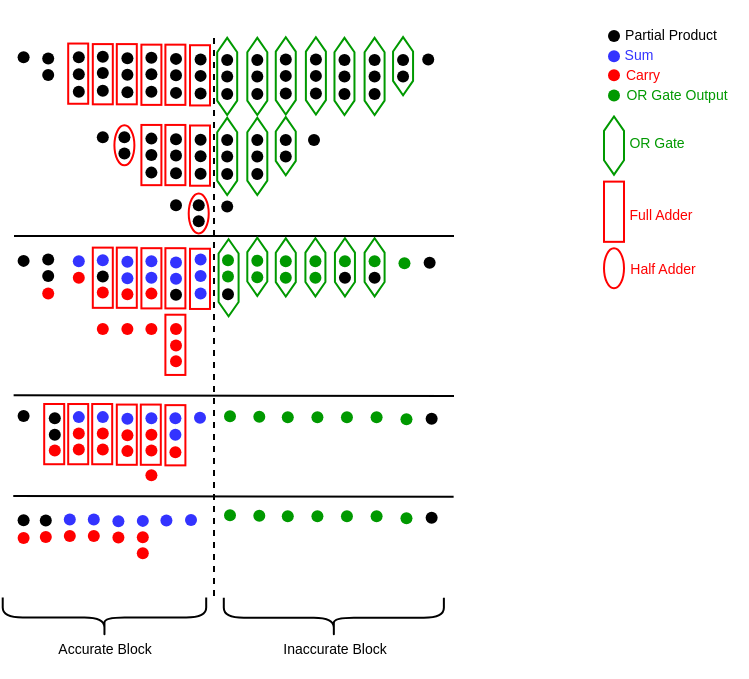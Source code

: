<mxfile version="25.0.2">
  <diagram name="Page-1" id="2dbHZs60MgRJYXGFf2Fs">
    <mxGraphModel dx="574" dy="342" grid="1" gridSize="10" guides="1" tooltips="1" connect="1" arrows="1" fold="1" page="1" pageScale="1" pageWidth="827" pageHeight="1169" math="0" shadow="0">
      <root>
        <mxCell id="0" />
        <mxCell id="1" parent="0" />
        <mxCell id="PCGd_DvdktvaPrUJOzKs-1" value="" style="shape=hexagon;perimeter=hexagonPerimeter2;whiteSpace=wrap;html=1;fixedSize=1;rotation=90;size=7.18;strokeColor=#009900;" parent="1" vertex="1">
          <mxGeometry x="341.0" y="215.22" width="38.59" height="10" as="geometry" />
        </mxCell>
        <mxCell id="PCGd_DvdktvaPrUJOzKs-2" value="" style="shape=waypoint;sketch=0;fillStyle=solid;size=6;pointerEvents=1;points=[];fillColor=none;resizable=0;rotatable=0;perimeter=centerPerimeter;snapToPoint=1;" parent="1" vertex="1">
          <mxGeometry x="350.3" y="202" width="20" height="20" as="geometry" />
        </mxCell>
        <mxCell id="PCGd_DvdktvaPrUJOzKs-3" value="" style="shape=waypoint;sketch=0;fillStyle=solid;size=6;pointerEvents=1;points=[];fillColor=none;resizable=0;rotatable=0;perimeter=centerPerimeter;snapToPoint=1;" parent="1" vertex="1">
          <mxGeometry x="350.3" y="210.22" width="20" height="20" as="geometry" />
        </mxCell>
        <mxCell id="PCGd_DvdktvaPrUJOzKs-4" value="" style="shape=waypoint;sketch=0;fillStyle=solid;size=6;pointerEvents=1;points=[];fillColor=none;resizable=0;rotatable=0;perimeter=centerPerimeter;snapToPoint=1;" parent="1" vertex="1">
          <mxGeometry x="350.3" y="219" width="20" height="20" as="geometry" />
        </mxCell>
        <mxCell id="PCGd_DvdktvaPrUJOzKs-5" value="" style="shape=hexagon;perimeter=hexagonPerimeter2;whiteSpace=wrap;html=1;fixedSize=1;rotation=90;size=7.18;strokeColor=#009900;" parent="1" vertex="1">
          <mxGeometry x="360" y="210.07" width="29.06" height="10" as="geometry" />
        </mxCell>
        <mxCell id="PCGd_DvdktvaPrUJOzKs-6" value="" style="shape=waypoint;sketch=0;fillStyle=solid;size=6;pointerEvents=1;points=[];fillColor=none;resizable=0;rotatable=0;perimeter=centerPerimeter;snapToPoint=1;" parent="1" vertex="1">
          <mxGeometry x="364.53" y="202" width="20" height="20" as="geometry" />
        </mxCell>
        <mxCell id="PCGd_DvdktvaPrUJOzKs-7" value="" style="shape=waypoint;sketch=0;fillStyle=solid;size=6;pointerEvents=1;points=[];fillColor=none;resizable=0;rotatable=0;perimeter=centerPerimeter;snapToPoint=1;" parent="1" vertex="1">
          <mxGeometry x="364.53" y="210.22" width="20" height="20" as="geometry" />
        </mxCell>
        <mxCell id="PCGd_DvdktvaPrUJOzKs-15" value="" style="shape=hexagon;perimeter=hexagonPerimeter2;whiteSpace=wrap;html=1;fixedSize=1;rotation=90;size=7.18;strokeColor=#009900;" parent="1" vertex="1">
          <mxGeometry x="325.94" y="215.22" width="38.59" height="10" as="geometry" />
        </mxCell>
        <mxCell id="PCGd_DvdktvaPrUJOzKs-16" value="" style="shape=waypoint;sketch=0;fillStyle=solid;size=6;pointerEvents=1;points=[];fillColor=none;resizable=0;rotatable=0;perimeter=centerPerimeter;snapToPoint=1;" parent="1" vertex="1">
          <mxGeometry x="335.24" y="202" width="20" height="20" as="geometry" />
        </mxCell>
        <mxCell id="PCGd_DvdktvaPrUJOzKs-17" value="" style="shape=waypoint;sketch=0;fillStyle=solid;size=6;pointerEvents=1;points=[];fillColor=none;resizable=0;rotatable=0;perimeter=centerPerimeter;snapToPoint=1;" parent="1" vertex="1">
          <mxGeometry x="335.24" y="210.22" width="20" height="20" as="geometry" />
        </mxCell>
        <mxCell id="PCGd_DvdktvaPrUJOzKs-18" value="" style="shape=waypoint;sketch=0;fillStyle=solid;size=6;pointerEvents=1;points=[];fillColor=none;resizable=0;rotatable=0;perimeter=centerPerimeter;snapToPoint=1;" parent="1" vertex="1">
          <mxGeometry x="335.24" y="219" width="20" height="20" as="geometry" />
        </mxCell>
        <mxCell id="PCGd_DvdktvaPrUJOzKs-24" value="" style="shape=hexagon;perimeter=hexagonPerimeter2;whiteSpace=wrap;html=1;fixedSize=1;rotation=90;size=7.18;strokeColor=#009900;" parent="1" vertex="1">
          <mxGeometry x="311.65" y="214.94" width="38.59" height="10" as="geometry" />
        </mxCell>
        <mxCell id="PCGd_DvdktvaPrUJOzKs-25" value="" style="shape=waypoint;sketch=0;fillStyle=solid;size=6;pointerEvents=1;points=[];fillColor=none;resizable=0;rotatable=0;perimeter=centerPerimeter;snapToPoint=1;" parent="1" vertex="1">
          <mxGeometry x="320.95" y="201.72" width="20" height="20" as="geometry" />
        </mxCell>
        <mxCell id="PCGd_DvdktvaPrUJOzKs-26" value="" style="shape=waypoint;sketch=0;fillStyle=solid;size=6;pointerEvents=1;points=[];fillColor=none;resizable=0;rotatable=0;perimeter=centerPerimeter;snapToPoint=1;" parent="1" vertex="1">
          <mxGeometry x="320.95" y="209.94" width="20" height="20" as="geometry" />
        </mxCell>
        <mxCell id="PCGd_DvdktvaPrUJOzKs-27" value="" style="shape=waypoint;sketch=0;fillStyle=solid;size=6;pointerEvents=1;points=[];fillColor=none;resizable=0;rotatable=0;perimeter=centerPerimeter;snapToPoint=1;" parent="1" vertex="1">
          <mxGeometry x="320.95" y="218.72" width="20" height="20" as="geometry" />
        </mxCell>
        <mxCell id="PCGd_DvdktvaPrUJOzKs-29" value="" style="shape=hexagon;perimeter=hexagonPerimeter2;whiteSpace=wrap;html=1;fixedSize=1;rotation=90;size=7.18;strokeColor=#009900;" parent="1" vertex="1">
          <mxGeometry x="296.59" y="214.94" width="38.59" height="10" as="geometry" />
        </mxCell>
        <mxCell id="PCGd_DvdktvaPrUJOzKs-30" value="" style="shape=waypoint;sketch=0;fillStyle=solid;size=6;pointerEvents=1;points=[];fillColor=none;resizable=0;rotatable=0;perimeter=centerPerimeter;snapToPoint=1;" parent="1" vertex="1">
          <mxGeometry x="305.89" y="201.72" width="20" height="20" as="geometry" />
        </mxCell>
        <mxCell id="PCGd_DvdktvaPrUJOzKs-31" value="" style="shape=waypoint;sketch=0;fillStyle=solid;size=6;pointerEvents=1;points=[];fillColor=none;resizable=0;rotatable=0;perimeter=centerPerimeter;snapToPoint=1;" parent="1" vertex="1">
          <mxGeometry x="305.89" y="209.94" width="20" height="20" as="geometry" />
        </mxCell>
        <mxCell id="PCGd_DvdktvaPrUJOzKs-32" value="" style="shape=waypoint;sketch=0;fillStyle=solid;size=6;pointerEvents=1;points=[];fillColor=none;resizable=0;rotatable=0;perimeter=centerPerimeter;snapToPoint=1;" parent="1" vertex="1">
          <mxGeometry x="305.89" y="218.72" width="20" height="20" as="geometry" />
        </mxCell>
        <mxCell id="PCGd_DvdktvaPrUJOzKs-33" value="" style="shape=hexagon;perimeter=hexagonPerimeter2;whiteSpace=wrap;html=1;fixedSize=1;rotation=90;size=7.18;strokeColor=#009900;" parent="1" vertex="1">
          <mxGeometry x="282.36" y="215.22" width="38.59" height="10" as="geometry" />
        </mxCell>
        <mxCell id="PCGd_DvdktvaPrUJOzKs-34" value="" style="shape=waypoint;sketch=0;fillStyle=solid;size=6;pointerEvents=1;points=[];fillColor=none;resizable=0;rotatable=0;perimeter=centerPerimeter;snapToPoint=1;" parent="1" vertex="1">
          <mxGeometry x="291.66" y="202" width="20" height="20" as="geometry" />
        </mxCell>
        <mxCell id="PCGd_DvdktvaPrUJOzKs-35" value="" style="shape=waypoint;sketch=0;fillStyle=solid;size=6;pointerEvents=1;points=[];fillColor=none;resizable=0;rotatable=0;perimeter=centerPerimeter;snapToPoint=1;" parent="1" vertex="1">
          <mxGeometry x="291.66" y="210.22" width="20" height="20" as="geometry" />
        </mxCell>
        <mxCell id="PCGd_DvdktvaPrUJOzKs-36" value="" style="shape=waypoint;sketch=0;fillStyle=solid;size=6;pointerEvents=1;points=[];fillColor=none;resizable=0;rotatable=0;perimeter=centerPerimeter;snapToPoint=1;" parent="1" vertex="1">
          <mxGeometry x="291.66" y="219" width="20" height="20" as="geometry" />
        </mxCell>
        <mxCell id="PCGd_DvdktvaPrUJOzKs-37" value="" style="shape=hexagon;perimeter=hexagonPerimeter2;whiteSpace=wrap;html=1;fixedSize=1;rotation=90;size=7.18;strokeColor=#009900;" parent="1" vertex="1">
          <mxGeometry x="267.3" y="215.22" width="38.59" height="10" as="geometry" />
        </mxCell>
        <mxCell id="PCGd_DvdktvaPrUJOzKs-38" value="" style="shape=waypoint;sketch=0;fillStyle=solid;size=6;pointerEvents=1;points=[];fillColor=none;resizable=0;rotatable=0;perimeter=centerPerimeter;snapToPoint=1;" parent="1" vertex="1">
          <mxGeometry x="276.6" y="202" width="20" height="20" as="geometry" />
        </mxCell>
        <mxCell id="PCGd_DvdktvaPrUJOzKs-39" value="" style="shape=waypoint;sketch=0;fillStyle=solid;size=6;pointerEvents=1;points=[];fillColor=none;resizable=0;rotatable=0;perimeter=centerPerimeter;snapToPoint=1;" parent="1" vertex="1">
          <mxGeometry x="276.6" y="210.22" width="20" height="20" as="geometry" />
        </mxCell>
        <mxCell id="PCGd_DvdktvaPrUJOzKs-40" value="" style="shape=waypoint;sketch=0;fillStyle=solid;size=6;pointerEvents=1;points=[];fillColor=none;resizable=0;rotatable=0;perimeter=centerPerimeter;snapToPoint=1;" parent="1" vertex="1">
          <mxGeometry x="276.6" y="219" width="20" height="20" as="geometry" />
        </mxCell>
        <mxCell id="PCGd_DvdktvaPrUJOzKs-46" value="" style="shape=hexagon;perimeter=hexagonPerimeter2;whiteSpace=wrap;html=1;fixedSize=1;rotation=90;size=7.18;strokeColor=#009900;" parent="1" vertex="1">
          <mxGeometry x="282.36" y="255.22" width="38.59" height="10" as="geometry" />
        </mxCell>
        <mxCell id="PCGd_DvdktvaPrUJOzKs-47" value="" style="shape=waypoint;sketch=0;fillStyle=solid;size=6;pointerEvents=1;points=[];fillColor=none;resizable=0;rotatable=0;perimeter=centerPerimeter;snapToPoint=1;" parent="1" vertex="1">
          <mxGeometry x="291.66" y="242" width="20" height="20" as="geometry" />
        </mxCell>
        <mxCell id="PCGd_DvdktvaPrUJOzKs-48" value="" style="shape=waypoint;sketch=0;fillStyle=solid;size=6;pointerEvents=1;points=[];fillColor=none;resizable=0;rotatable=0;perimeter=centerPerimeter;snapToPoint=1;" parent="1" vertex="1">
          <mxGeometry x="291.66" y="250.22" width="20" height="20" as="geometry" />
        </mxCell>
        <mxCell id="PCGd_DvdktvaPrUJOzKs-49" value="" style="shape=waypoint;sketch=0;fillStyle=solid;size=6;pointerEvents=1;points=[];fillColor=none;resizable=0;rotatable=0;perimeter=centerPerimeter;snapToPoint=1;" parent="1" vertex="1">
          <mxGeometry x="291.66" y="259" width="20" height="20" as="geometry" />
        </mxCell>
        <mxCell id="PCGd_DvdktvaPrUJOzKs-50" value="" style="shape=hexagon;perimeter=hexagonPerimeter2;whiteSpace=wrap;html=1;fixedSize=1;rotation=90;size=7.18;strokeColor=#009900;" parent="1" vertex="1">
          <mxGeometry x="267.3" y="255.22" width="38.59" height="10" as="geometry" />
        </mxCell>
        <mxCell id="PCGd_DvdktvaPrUJOzKs-51" value="" style="shape=waypoint;sketch=0;fillStyle=solid;size=6;pointerEvents=1;points=[];fillColor=none;resizable=0;rotatable=0;perimeter=centerPerimeter;snapToPoint=1;" parent="1" vertex="1">
          <mxGeometry x="276.6" y="242" width="20" height="20" as="geometry" />
        </mxCell>
        <mxCell id="PCGd_DvdktvaPrUJOzKs-52" value="" style="shape=waypoint;sketch=0;fillStyle=solid;size=6;pointerEvents=1;points=[];fillColor=none;resizable=0;rotatable=0;perimeter=centerPerimeter;snapToPoint=1;" parent="1" vertex="1">
          <mxGeometry x="276.6" y="250.22" width="20" height="20" as="geometry" />
        </mxCell>
        <mxCell id="PCGd_DvdktvaPrUJOzKs-53" value="" style="shape=waypoint;sketch=0;fillStyle=solid;size=6;pointerEvents=1;points=[];fillColor=none;resizable=0;rotatable=0;perimeter=centerPerimeter;snapToPoint=1;" parent="1" vertex="1">
          <mxGeometry x="276.6" y="259" width="20" height="20" as="geometry" />
        </mxCell>
        <mxCell id="PCGd_DvdktvaPrUJOzKs-54" value="" style="shape=hexagon;perimeter=hexagonPerimeter2;whiteSpace=wrap;html=1;fixedSize=1;rotation=90;size=7.18;strokeColor=#009900;" parent="1" vertex="1">
          <mxGeometry x="301.35" y="250.07" width="29.06" height="10" as="geometry" />
        </mxCell>
        <mxCell id="PCGd_DvdktvaPrUJOzKs-55" value="" style="shape=waypoint;sketch=0;fillStyle=solid;size=6;pointerEvents=1;points=[];fillColor=none;resizable=0;rotatable=0;perimeter=centerPerimeter;snapToPoint=1;" parent="1" vertex="1">
          <mxGeometry x="305.88" y="242" width="20" height="20" as="geometry" />
        </mxCell>
        <mxCell id="PCGd_DvdktvaPrUJOzKs-56" value="" style="shape=waypoint;sketch=0;fillStyle=solid;size=6;pointerEvents=1;points=[];fillColor=none;resizable=0;rotatable=0;perimeter=centerPerimeter;snapToPoint=1;" parent="1" vertex="1">
          <mxGeometry x="305.88" y="250.22" width="20" height="20" as="geometry" />
        </mxCell>
        <mxCell id="PCGd_DvdktvaPrUJOzKs-59" value="" style="shape=waypoint;sketch=0;fillStyle=solid;size=6;pointerEvents=1;points=[];fillColor=none;resizable=0;rotatable=0;perimeter=centerPerimeter;snapToPoint=1;" parent="1" vertex="1">
          <mxGeometry x="377.12" y="201.72" width="20" height="20" as="geometry" />
        </mxCell>
        <mxCell id="PCGd_DvdktvaPrUJOzKs-62" value="" style="shape=waypoint;sketch=0;fillStyle=solid;size=6;pointerEvents=1;points=[];fillColor=none;resizable=0;rotatable=0;perimeter=centerPerimeter;snapToPoint=1;" parent="1" vertex="1">
          <mxGeometry x="320" y="242" width="20" height="20" as="geometry" />
        </mxCell>
        <mxCell id="PCGd_DvdktvaPrUJOzKs-63" value="" style="shape=waypoint;sketch=0;fillStyle=solid;size=6;pointerEvents=1;points=[];fillColor=none;resizable=0;rotatable=0;perimeter=centerPerimeter;snapToPoint=1;" parent="1" vertex="1">
          <mxGeometry x="276.6" y="275.22" width="20" height="20" as="geometry" />
        </mxCell>
        <mxCell id="PCGd_DvdktvaPrUJOzKs-64" value="" style="endArrow=none;dashed=1;html=1;rounded=0;" parent="1" edge="1">
          <mxGeometry width="50" height="50" relative="1" as="geometry">
            <mxPoint x="280" y="480" as="sourcePoint" />
            <mxPoint x="280" y="200" as="targetPoint" />
          </mxGeometry>
        </mxCell>
        <mxCell id="PCGd_DvdktvaPrUJOzKs-74" value="" style="rounded=0;whiteSpace=wrap;html=1;strokeColor=#FF0000;" parent="1" vertex="1">
          <mxGeometry x="268" y="204.61" width="10" height="30.11" as="geometry" />
        </mxCell>
        <mxCell id="PCGd_DvdktvaPrUJOzKs-76" value="" style="shape=waypoint;sketch=0;fillStyle=solid;size=6;pointerEvents=1;points=[];fillColor=none;resizable=0;rotatable=0;perimeter=centerPerimeter;snapToPoint=1;" parent="1" vertex="1">
          <mxGeometry x="263.3" y="209.94" width="20" height="20" as="geometry" />
        </mxCell>
        <mxCell id="PCGd_DvdktvaPrUJOzKs-77" value="" style="shape=waypoint;sketch=0;fillStyle=solid;size=6;pointerEvents=1;points=[];fillColor=none;resizable=0;rotatable=0;perimeter=centerPerimeter;snapToPoint=1;" parent="1" vertex="1">
          <mxGeometry x="263.3" y="218.72" width="20" height="20" as="geometry" />
        </mxCell>
        <mxCell id="PCGd_DvdktvaPrUJOzKs-81" value="" style="rounded=0;whiteSpace=wrap;html=1;strokeColor=#FF0000;" parent="1" vertex="1">
          <mxGeometry x="255.7" y="204.33" width="10" height="30.11" as="geometry" />
        </mxCell>
        <mxCell id="PCGd_DvdktvaPrUJOzKs-83" value="" style="shape=waypoint;sketch=0;fillStyle=solid;size=6;pointerEvents=1;points=[];fillColor=none;resizable=0;rotatable=0;perimeter=centerPerimeter;snapToPoint=1;" parent="1" vertex="1">
          <mxGeometry x="251.0" y="209.66" width="20" height="20" as="geometry" />
        </mxCell>
        <mxCell id="PCGd_DvdktvaPrUJOzKs-84" value="" style="shape=waypoint;sketch=0;fillStyle=solid;size=6;pointerEvents=1;points=[];fillColor=none;resizable=0;rotatable=0;perimeter=centerPerimeter;snapToPoint=1;" parent="1" vertex="1">
          <mxGeometry x="251.0" y="218.44" width="20" height="20" as="geometry" />
        </mxCell>
        <mxCell id="PCGd_DvdktvaPrUJOzKs-110" value="" style="endArrow=none;html=1;rounded=0;" parent="1" edge="1">
          <mxGeometry width="50" height="50" relative="1" as="geometry">
            <mxPoint x="180" y="300" as="sourcePoint" />
            <mxPoint x="400" y="300" as="targetPoint" />
          </mxGeometry>
        </mxCell>
        <mxCell id="PCGd_DvdktvaPrUJOzKs-111" value="" style="rounded=0;whiteSpace=wrap;html=1;strokeColor=#FF0000;" parent="1" vertex="1">
          <mxGeometry x="243.7" y="204.33" width="10" height="30.11" as="geometry" />
        </mxCell>
        <mxCell id="PCGd_DvdktvaPrUJOzKs-112" value="" style="rounded=0;whiteSpace=wrap;html=1;strokeColor=#FF0000;" parent="1" vertex="1">
          <mxGeometry x="231.4" y="204.05" width="10" height="30.11" as="geometry" />
        </mxCell>
        <mxCell id="PCGd_DvdktvaPrUJOzKs-114" value="" style="shape=waypoint;sketch=0;fillStyle=solid;size=6;pointerEvents=1;points=[];fillColor=none;resizable=0;rotatable=0;perimeter=centerPerimeter;snapToPoint=1;" parent="1" vertex="1">
          <mxGeometry x="226.7" y="209.38" width="20" height="20" as="geometry" />
        </mxCell>
        <mxCell id="PCGd_DvdktvaPrUJOzKs-115" value="" style="shape=waypoint;sketch=0;fillStyle=solid;size=6;pointerEvents=1;points=[];fillColor=none;resizable=0;rotatable=0;perimeter=centerPerimeter;snapToPoint=1;" parent="1" vertex="1">
          <mxGeometry x="226.7" y="218.16" width="20" height="20" as="geometry" />
        </mxCell>
        <mxCell id="PCGd_DvdktvaPrUJOzKs-116" value="" style="rounded=0;whiteSpace=wrap;html=1;strokeColor=#FF0000;" parent="1" vertex="1">
          <mxGeometry x="219.4" y="204.05" width="10" height="30.11" as="geometry" />
        </mxCell>
        <mxCell id="PCGd_DvdktvaPrUJOzKs-117" value="" style="rounded=0;whiteSpace=wrap;html=1;strokeColor=#FF0000;" parent="1" vertex="1">
          <mxGeometry x="207.1" y="203.77" width="10" height="30.11" as="geometry" />
        </mxCell>
        <mxCell id="PCGd_DvdktvaPrUJOzKs-119" value="" style="shape=waypoint;sketch=0;fillStyle=solid;size=6;pointerEvents=1;points=[];fillColor=none;resizable=0;rotatable=0;perimeter=centerPerimeter;snapToPoint=1;" parent="1" vertex="1">
          <mxGeometry x="202.4" y="209.1" width="20" height="20" as="geometry" />
        </mxCell>
        <mxCell id="PCGd_DvdktvaPrUJOzKs-120" value="" style="shape=waypoint;sketch=0;fillStyle=solid;size=6;pointerEvents=1;points=[];fillColor=none;resizable=0;rotatable=0;perimeter=centerPerimeter;snapToPoint=1;" parent="1" vertex="1">
          <mxGeometry x="202.4" y="217.88" width="20" height="20" as="geometry" />
        </mxCell>
        <mxCell id="PCGd_DvdktvaPrUJOzKs-122" value="" style="shape=waypoint;sketch=0;fillStyle=solid;size=6;pointerEvents=1;points=[];fillColor=none;resizable=0;rotatable=0;perimeter=centerPerimeter;snapToPoint=1;" parent="1" vertex="1">
          <mxGeometry x="214.4" y="208.54" width="20" height="20" as="geometry" />
        </mxCell>
        <mxCell id="PCGd_DvdktvaPrUJOzKs-123" value="" style="shape=waypoint;sketch=0;fillStyle=solid;size=6;pointerEvents=1;points=[];fillColor=none;resizable=0;rotatable=0;perimeter=centerPerimeter;snapToPoint=1;" parent="1" vertex="1">
          <mxGeometry x="214.4" y="217.32" width="20" height="20" as="geometry" />
        </mxCell>
        <mxCell id="PCGd_DvdktvaPrUJOzKs-125" value="" style="shape=waypoint;sketch=0;fillStyle=solid;size=6;pointerEvents=1;points=[];fillColor=none;resizable=0;rotatable=0;perimeter=centerPerimeter;snapToPoint=1;" parent="1" vertex="1">
          <mxGeometry x="238.7" y="209.11" width="20" height="20" as="geometry" />
        </mxCell>
        <mxCell id="PCGd_DvdktvaPrUJOzKs-126" value="" style="shape=waypoint;sketch=0;fillStyle=solid;size=6;pointerEvents=1;points=[];fillColor=none;resizable=0;rotatable=0;perimeter=centerPerimeter;snapToPoint=1;" parent="1" vertex="1">
          <mxGeometry x="238.7" y="217.89" width="20" height="20" as="geometry" />
        </mxCell>
        <mxCell id="PCGd_DvdktvaPrUJOzKs-133" value="" style="rounded=0;whiteSpace=wrap;html=1;strokeColor=#FF0000;" parent="1" vertex="1">
          <mxGeometry x="268" y="244.75" width="10" height="30.11" as="geometry" />
        </mxCell>
        <mxCell id="PCGd_DvdktvaPrUJOzKs-134" value="" style="shape=waypoint;sketch=0;fillStyle=solid;size=6;pointerEvents=1;points=[];fillColor=none;resizable=0;rotatable=0;perimeter=centerPerimeter;snapToPoint=1;" parent="1" vertex="1">
          <mxGeometry x="263.3" y="241.86" width="20" height="20" as="geometry" />
        </mxCell>
        <mxCell id="PCGd_DvdktvaPrUJOzKs-135" value="" style="shape=waypoint;sketch=0;fillStyle=solid;size=6;pointerEvents=1;points=[];fillColor=none;resizable=0;rotatable=0;perimeter=centerPerimeter;snapToPoint=1;" parent="1" vertex="1">
          <mxGeometry x="263.3" y="250.08" width="20" height="20" as="geometry" />
        </mxCell>
        <mxCell id="PCGd_DvdktvaPrUJOzKs-137" value="" style="rounded=0;whiteSpace=wrap;html=1;strokeColor=#FF0000;" parent="1" vertex="1">
          <mxGeometry x="255.7" y="244.47" width="10" height="30.11" as="geometry" />
        </mxCell>
        <mxCell id="PCGd_DvdktvaPrUJOzKs-138" value="" style="shape=waypoint;sketch=0;fillStyle=solid;size=6;pointerEvents=1;points=[];fillColor=none;resizable=0;rotatable=0;perimeter=centerPerimeter;snapToPoint=1;" parent="1" vertex="1">
          <mxGeometry x="251.0" y="241.58" width="20" height="20" as="geometry" />
        </mxCell>
        <mxCell id="PCGd_DvdktvaPrUJOzKs-139" value="" style="shape=waypoint;sketch=0;fillStyle=solid;size=6;pointerEvents=1;points=[];fillColor=none;resizable=0;rotatable=0;perimeter=centerPerimeter;snapToPoint=1;" parent="1" vertex="1">
          <mxGeometry x="251.0" y="249.8" width="20" height="20" as="geometry" />
        </mxCell>
        <mxCell id="PCGd_DvdktvaPrUJOzKs-141" value="" style="rounded=0;whiteSpace=wrap;html=1;strokeColor=#FF0000;" parent="1" vertex="1">
          <mxGeometry x="243.7" y="244.47" width="10" height="30.11" as="geometry" />
        </mxCell>
        <mxCell id="PCGd_DvdktvaPrUJOzKs-142" value="" style="shape=waypoint;sketch=0;fillStyle=solid;size=6;pointerEvents=1;points=[];fillColor=none;resizable=0;rotatable=0;perimeter=centerPerimeter;snapToPoint=1;" parent="1" vertex="1">
          <mxGeometry x="238.7" y="241.31" width="20" height="20" as="geometry" />
        </mxCell>
        <mxCell id="PCGd_DvdktvaPrUJOzKs-143" value="" style="shape=waypoint;sketch=0;fillStyle=solid;size=6;pointerEvents=1;points=[];fillColor=none;resizable=0;rotatable=0;perimeter=centerPerimeter;snapToPoint=1;" parent="1" vertex="1">
          <mxGeometry x="238.7" y="249.53" width="20" height="20" as="geometry" />
        </mxCell>
        <mxCell id="PCGd_DvdktvaPrUJOzKs-150" value="" style="shape=waypoint;sketch=0;fillStyle=solid;size=6;pointerEvents=1;points=[];fillColor=none;resizable=0;rotatable=0;perimeter=centerPerimeter;snapToPoint=1;" parent="1" vertex="1">
          <mxGeometry x="251" y="274.58" width="20" height="20" as="geometry" />
        </mxCell>
        <mxCell id="PCGd_DvdktvaPrUJOzKs-154" value="" style="shape=waypoint;sketch=0;fillStyle=solid;size=6;pointerEvents=1;points=[];fillColor=none;resizable=0;rotatable=0;perimeter=centerPerimeter;snapToPoint=1;" parent="1" vertex="1">
          <mxGeometry x="214.4" y="240.68" width="20" height="20" as="geometry" />
        </mxCell>
        <mxCell id="PCGd_DvdktvaPrUJOzKs-155" value="" style="shape=waypoint;sketch=0;fillStyle=solid;size=6;pointerEvents=1;points=[];fillColor=none;resizable=0;rotatable=0;perimeter=centerPerimeter;snapToPoint=1;" parent="1" vertex="1">
          <mxGeometry x="187.1" y="201.24" width="20" height="20" as="geometry" />
        </mxCell>
        <mxCell id="PCGd_DvdktvaPrUJOzKs-156" value="" style="shape=waypoint;sketch=0;fillStyle=solid;size=6;pointerEvents=1;points=[];fillColor=none;resizable=0;rotatable=0;perimeter=centerPerimeter;snapToPoint=1;" parent="1" vertex="1">
          <mxGeometry x="187.1" y="209.46" width="20" height="20" as="geometry" />
        </mxCell>
        <mxCell id="PCGd_DvdktvaPrUJOzKs-157" value="" style="shape=waypoint;sketch=0;fillStyle=solid;size=6;pointerEvents=1;points=[];fillColor=none;resizable=0;rotatable=0;perimeter=centerPerimeter;snapToPoint=1;" parent="1" vertex="1">
          <mxGeometry x="174.8" y="200.68" width="20" height="20" as="geometry" />
        </mxCell>
        <mxCell id="Tv-2tQCTAZa6AO8zfYgc-6" value="" style="shape=waypoint;sketch=0;fillStyle=solid;size=6;pointerEvents=1;points=[];fillColor=none;resizable=0;rotatable=0;perimeter=centerPerimeter;snapToPoint=1;strokeColor=#009900;" parent="1" vertex="1">
          <mxGeometry x="365.23" y="303.64" width="20" height="20" as="geometry" />
        </mxCell>
        <mxCell id="Tv-2tQCTAZa6AO8zfYgc-24" value="" style="shape=hexagon;perimeter=hexagonPerimeter2;whiteSpace=wrap;html=1;fixedSize=1;rotation=90;size=7.18;strokeColor=#009900;" parent="1" vertex="1">
          <mxGeometry x="268.0" y="315.86" width="38.59" height="10" as="geometry" />
        </mxCell>
        <mxCell id="Tv-2tQCTAZa6AO8zfYgc-33" value="" style="shape=waypoint;sketch=0;fillStyle=solid;size=6;pointerEvents=1;points=[];fillColor=none;resizable=0;rotatable=0;perimeter=centerPerimeter;snapToPoint=1;" parent="1" vertex="1">
          <mxGeometry x="377.82" y="303.36" width="20" height="20" as="geometry" />
        </mxCell>
        <mxCell id="Tv-2tQCTAZa6AO8zfYgc-36" value="" style="shape=hexagon;perimeter=hexagonPerimeter2;whiteSpace=wrap;html=1;fixedSize=1;rotation=90;size=7.18;strokeColor=#009900;" parent="1" vertex="1">
          <mxGeometry x="287.12" y="310.43" width="29.06" height="10" as="geometry" />
        </mxCell>
        <mxCell id="Tv-2tQCTAZa6AO8zfYgc-37" value="" style="shape=waypoint;sketch=0;fillStyle=solid;size=6;pointerEvents=1;points=[];fillColor=none;resizable=0;rotatable=0;perimeter=centerPerimeter;snapToPoint=1;strokeColor=#009900;" parent="1" vertex="1">
          <mxGeometry x="291.65" y="302.36" width="20" height="20" as="geometry" />
        </mxCell>
        <mxCell id="Tv-2tQCTAZa6AO8zfYgc-38" value="" style="shape=waypoint;sketch=0;fillStyle=solid;size=6;pointerEvents=1;points=[];fillColor=none;resizable=0;rotatable=0;perimeter=centerPerimeter;snapToPoint=1;strokeColor=#009900;" parent="1" vertex="1">
          <mxGeometry x="291.65" y="310.58" width="20" height="20" as="geometry" />
        </mxCell>
        <mxCell id="Tv-2tQCTAZa6AO8zfYgc-39" value="" style="shape=hexagon;perimeter=hexagonPerimeter2;whiteSpace=wrap;html=1;fixedSize=1;rotation=90;size=7.18;strokeColor=#009900;" parent="1" vertex="1">
          <mxGeometry x="301.36" y="310.71" width="29.06" height="10" as="geometry" />
        </mxCell>
        <mxCell id="Tv-2tQCTAZa6AO8zfYgc-40" value="" style="shape=waypoint;sketch=0;fillStyle=solid;size=6;pointerEvents=1;points=[];fillColor=none;resizable=0;rotatable=0;perimeter=centerPerimeter;snapToPoint=1;strokeColor=#009900;" parent="1" vertex="1">
          <mxGeometry x="305.89" y="302.64" width="20" height="20" as="geometry" />
        </mxCell>
        <mxCell id="Tv-2tQCTAZa6AO8zfYgc-41" value="" style="shape=waypoint;sketch=0;fillStyle=solid;size=6;pointerEvents=1;points=[];fillColor=none;resizable=0;rotatable=0;perimeter=centerPerimeter;snapToPoint=1;strokeColor=#009900;" parent="1" vertex="1">
          <mxGeometry x="305.89" y="310.86" width="20" height="20" as="geometry" />
        </mxCell>
        <mxCell id="Tv-2tQCTAZa6AO8zfYgc-42" value="" style="shape=hexagon;perimeter=hexagonPerimeter2;whiteSpace=wrap;html=1;fixedSize=1;rotation=90;size=7.18;strokeColor=#009900;" parent="1" vertex="1">
          <mxGeometry x="316.18" y="310.67" width="29.06" height="10" as="geometry" />
        </mxCell>
        <mxCell id="Tv-2tQCTAZa6AO8zfYgc-43" value="" style="shape=waypoint;sketch=0;fillStyle=solid;size=6;pointerEvents=1;points=[];fillColor=none;resizable=0;rotatable=0;perimeter=centerPerimeter;snapToPoint=1;strokeColor=#009900;" parent="1" vertex="1">
          <mxGeometry x="320.71" y="302.6" width="20" height="20" as="geometry" />
        </mxCell>
        <mxCell id="Tv-2tQCTAZa6AO8zfYgc-44" value="" style="shape=waypoint;sketch=0;fillStyle=solid;size=6;pointerEvents=1;points=[];fillColor=none;resizable=0;rotatable=0;perimeter=centerPerimeter;snapToPoint=1;strokeColor=#009900;" parent="1" vertex="1">
          <mxGeometry x="320.71" y="310.82" width="20" height="20" as="geometry" />
        </mxCell>
        <mxCell id="Tv-2tQCTAZa6AO8zfYgc-45" value="" style="shape=hexagon;perimeter=hexagonPerimeter2;whiteSpace=wrap;html=1;fixedSize=1;rotation=90;size=7.18;strokeColor=#009900;" parent="1" vertex="1">
          <mxGeometry x="330.94" y="310.67" width="29.06" height="10" as="geometry" />
        </mxCell>
        <mxCell id="Tv-2tQCTAZa6AO8zfYgc-46" value="" style="shape=waypoint;sketch=0;fillStyle=solid;size=6;pointerEvents=1;points=[];fillColor=none;resizable=0;rotatable=0;perimeter=centerPerimeter;snapToPoint=1;strokeColor=#009900;" parent="1" vertex="1">
          <mxGeometry x="335.47" y="302.6" width="20" height="20" as="geometry" />
        </mxCell>
        <mxCell id="Tv-2tQCTAZa6AO8zfYgc-47" value="" style="shape=waypoint;sketch=0;fillStyle=solid;size=6;pointerEvents=1;points=[];fillColor=none;resizable=0;rotatable=0;perimeter=centerPerimeter;snapToPoint=1;" parent="1" vertex="1">
          <mxGeometry x="335.47" y="310.82" width="20" height="20" as="geometry" />
        </mxCell>
        <mxCell id="Tv-2tQCTAZa6AO8zfYgc-48" value="" style="shape=hexagon;perimeter=hexagonPerimeter2;whiteSpace=wrap;html=1;fixedSize=1;rotation=90;size=7.18;strokeColor=#009900;" parent="1" vertex="1">
          <mxGeometry x="345.77" y="310.67" width="29.06" height="10" as="geometry" />
        </mxCell>
        <mxCell id="Tv-2tQCTAZa6AO8zfYgc-49" value="" style="shape=waypoint;sketch=0;fillStyle=solid;size=6;pointerEvents=1;points=[];fillColor=none;resizable=0;rotatable=0;perimeter=centerPerimeter;snapToPoint=1;strokeColor=#009900;" parent="1" vertex="1">
          <mxGeometry x="350.3" y="302.6" width="20" height="20" as="geometry" />
        </mxCell>
        <mxCell id="Tv-2tQCTAZa6AO8zfYgc-50" value="" style="shape=waypoint;sketch=0;fillStyle=solid;size=6;pointerEvents=1;points=[];fillColor=none;resizable=0;rotatable=0;perimeter=centerPerimeter;snapToPoint=1;" parent="1" vertex="1">
          <mxGeometry x="350.3" y="310.82" width="20" height="20" as="geometry" />
        </mxCell>
        <mxCell id="Tv-2tQCTAZa6AO8zfYgc-51" value="" style="shape=waypoint;sketch=0;fillStyle=solid;size=6;pointerEvents=1;points=[];fillColor=none;resizable=0;rotatable=0;perimeter=centerPerimeter;snapToPoint=1;strokeColor=#009900;" parent="1" vertex="1">
          <mxGeometry x="277.0" y="302.08" width="20" height="20" as="geometry" />
        </mxCell>
        <mxCell id="Tv-2tQCTAZa6AO8zfYgc-52" value="" style="shape=waypoint;sketch=0;fillStyle=solid;size=6;pointerEvents=1;points=[];fillColor=none;resizable=0;rotatable=0;perimeter=centerPerimeter;snapToPoint=1;strokeColor=#009900;" parent="1" vertex="1">
          <mxGeometry x="277.0" y="310.3" width="20" height="20" as="geometry" />
        </mxCell>
        <mxCell id="Tv-2tQCTAZa6AO8zfYgc-53" value="" style="shape=waypoint;sketch=0;fillStyle=solid;size=6;pointerEvents=1;points=[];fillColor=none;resizable=0;rotatable=0;perimeter=centerPerimeter;snapToPoint=1;" parent="1" vertex="1">
          <mxGeometry x="277.0" y="319.08" width="20" height="20" as="geometry" />
        </mxCell>
        <mxCell id="Tv-2tQCTAZa6AO8zfYgc-54" value="" style="rounded=0;whiteSpace=wrap;html=1;strokeColor=#FF0000;" parent="1" vertex="1">
          <mxGeometry x="268" y="306.37" width="10" height="30.11" as="geometry" />
        </mxCell>
        <mxCell id="Tv-2tQCTAZa6AO8zfYgc-55" value="" style="rounded=0;whiteSpace=wrap;html=1;strokeColor=#FF0000;" parent="1" vertex="1">
          <mxGeometry x="255.7" y="306.09" width="10" height="30.11" as="geometry" />
        </mxCell>
        <mxCell id="Tv-2tQCTAZa6AO8zfYgc-56" value="" style="shape=waypoint;sketch=0;fillStyle=solid;size=6;pointerEvents=1;points=[];fillColor=none;resizable=0;rotatable=0;perimeter=centerPerimeter;snapToPoint=1;strokeColor=#3333FF;" parent="1" vertex="1">
          <mxGeometry x="251.0" y="303.2" width="20" height="20" as="geometry" />
        </mxCell>
        <mxCell id="Tv-2tQCTAZa6AO8zfYgc-57" value="" style="shape=waypoint;sketch=0;fillStyle=solid;size=6;pointerEvents=1;points=[];fillColor=none;resizable=0;rotatable=0;perimeter=centerPerimeter;snapToPoint=1;strokeColor=#3333FF;" parent="1" vertex="1">
          <mxGeometry x="251.0" y="311.42" width="20" height="20" as="geometry" />
        </mxCell>
        <mxCell id="Tv-2tQCTAZa6AO8zfYgc-58" value="" style="rounded=0;whiteSpace=wrap;html=1;strokeColor=#FF0000;" parent="1" vertex="1">
          <mxGeometry x="243.7" y="306.09" width="10" height="30.11" as="geometry" />
        </mxCell>
        <mxCell id="Tv-2tQCTAZa6AO8zfYgc-59" value="" style="rounded=0;whiteSpace=wrap;html=1;strokeColor=#FF0000;" parent="1" vertex="1">
          <mxGeometry x="231.4" y="305.81" width="10" height="30.11" as="geometry" />
        </mxCell>
        <mxCell id="Tv-2tQCTAZa6AO8zfYgc-60" value="" style="shape=waypoint;sketch=0;fillStyle=solid;size=6;pointerEvents=1;points=[];fillColor=none;resizable=0;rotatable=0;perimeter=centerPerimeter;snapToPoint=1;strokeColor=#3333FF;" parent="1" vertex="1">
          <mxGeometry x="226.7" y="302.92" width="20" height="20" as="geometry" />
        </mxCell>
        <mxCell id="Tv-2tQCTAZa6AO8zfYgc-61" value="" style="shape=waypoint;sketch=0;fillStyle=solid;size=6;pointerEvents=1;points=[];fillColor=none;resizable=0;rotatable=0;perimeter=centerPerimeter;snapToPoint=1;strokeColor=#3333FF;" parent="1" vertex="1">
          <mxGeometry x="226.7" y="311.14" width="20" height="20" as="geometry" />
        </mxCell>
        <mxCell id="Tv-2tQCTAZa6AO8zfYgc-62" value="" style="rounded=0;whiteSpace=wrap;html=1;strokeColor=#FF0000;" parent="1" vertex="1">
          <mxGeometry x="219.4" y="305.81" width="10" height="30.11" as="geometry" />
        </mxCell>
        <mxCell id="Tv-2tQCTAZa6AO8zfYgc-64" value="" style="shape=waypoint;sketch=0;fillStyle=solid;size=6;pointerEvents=1;points=[];fillColor=none;resizable=0;rotatable=0;perimeter=centerPerimeter;snapToPoint=1;strokeColor=#3333FF;" parent="1" vertex="1">
          <mxGeometry x="202.4" y="302.64" width="20" height="20" as="geometry" />
        </mxCell>
        <mxCell id="Tv-2tQCTAZa6AO8zfYgc-65" value="" style="shape=waypoint;sketch=0;fillStyle=solid;size=6;pointerEvents=1;points=[];fillColor=none;resizable=0;rotatable=0;perimeter=centerPerimeter;snapToPoint=1;strokeColor=#FF0000;" parent="1" vertex="1">
          <mxGeometry x="202.4" y="310.86" width="20" height="20" as="geometry" />
        </mxCell>
        <mxCell id="Tv-2tQCTAZa6AO8zfYgc-66" value="" style="shape=waypoint;sketch=0;fillStyle=solid;size=6;pointerEvents=1;points=[];fillColor=none;resizable=0;rotatable=0;perimeter=centerPerimeter;snapToPoint=1;strokeColor=#3333FF;" parent="1" vertex="1">
          <mxGeometry x="214.4" y="302.08" width="20" height="20" as="geometry" />
        </mxCell>
        <mxCell id="Tv-2tQCTAZa6AO8zfYgc-67" value="" style="shape=waypoint;sketch=0;fillStyle=solid;size=6;pointerEvents=1;points=[];fillColor=none;resizable=0;rotatable=0;perimeter=centerPerimeter;snapToPoint=1;" parent="1" vertex="1">
          <mxGeometry x="214.4" y="310.3" width="20" height="20" as="geometry" />
        </mxCell>
        <mxCell id="Tv-2tQCTAZa6AO8zfYgc-68" value="" style="shape=waypoint;sketch=0;fillStyle=solid;size=6;pointerEvents=1;points=[];fillColor=none;resizable=0;rotatable=0;perimeter=centerPerimeter;snapToPoint=1;strokeColor=#3333FF;" parent="1" vertex="1">
          <mxGeometry x="238.7" y="302.65" width="20" height="20" as="geometry" />
        </mxCell>
        <mxCell id="Tv-2tQCTAZa6AO8zfYgc-69" value="" style="shape=waypoint;sketch=0;fillStyle=solid;size=6;pointerEvents=1;points=[];fillColor=none;resizable=0;rotatable=0;perimeter=centerPerimeter;snapToPoint=1;strokeColor=#3333FF;" parent="1" vertex="1">
          <mxGeometry x="238.7" y="310.87" width="20" height="20" as="geometry" />
        </mxCell>
        <mxCell id="Tv-2tQCTAZa6AO8zfYgc-72" value="" style="shape=waypoint;sketch=0;fillStyle=solid;size=6;pointerEvents=1;points=[];fillColor=none;resizable=0;rotatable=0;perimeter=centerPerimeter;snapToPoint=1;" parent="1" vertex="1">
          <mxGeometry x="174.8" y="302.44" width="20" height="20" as="geometry" />
        </mxCell>
        <mxCell id="Tv-2tQCTAZa6AO8zfYgc-73" value="" style="shape=waypoint;sketch=0;fillStyle=solid;size=6;pointerEvents=1;points=[];fillColor=none;resizable=0;rotatable=0;perimeter=centerPerimeter;snapToPoint=1;strokeColor=#3333FF;" parent="1" vertex="1">
          <mxGeometry x="263.3" y="301.8" width="20" height="20" as="geometry" />
        </mxCell>
        <mxCell id="Tv-2tQCTAZa6AO8zfYgc-74" value="" style="shape=waypoint;sketch=0;fillStyle=solid;size=6;pointerEvents=1;points=[];fillColor=none;resizable=0;rotatable=0;perimeter=centerPerimeter;snapToPoint=1;strokeColor=#3333FF;" parent="1" vertex="1">
          <mxGeometry x="263.3" y="310.02" width="20" height="20" as="geometry" />
        </mxCell>
        <mxCell id="Tv-2tQCTAZa6AO8zfYgc-79" value="" style="shape=waypoint;sketch=0;fillStyle=solid;size=6;pointerEvents=1;points=[];fillColor=none;resizable=0;rotatable=0;perimeter=centerPerimeter;snapToPoint=1;" parent="1" vertex="1">
          <mxGeometry x="187.1" y="301.8" width="20" height="20" as="geometry" />
        </mxCell>
        <mxCell id="Tv-2tQCTAZa6AO8zfYgc-80" value="" style="shape=waypoint;sketch=0;fillStyle=solid;size=6;pointerEvents=1;points=[];fillColor=none;resizable=0;rotatable=0;perimeter=centerPerimeter;snapToPoint=1;" parent="1" vertex="1">
          <mxGeometry x="187.1" y="310.02" width="20" height="20" as="geometry" />
        </mxCell>
        <mxCell id="Tv-2tQCTAZa6AO8zfYgc-81" value="" style="shape=waypoint;sketch=0;fillStyle=solid;size=6;pointerEvents=1;points=[];fillColor=none;resizable=0;rotatable=0;perimeter=centerPerimeter;snapToPoint=1;strokeColor=#FF0000;" parent="1" vertex="1">
          <mxGeometry x="187.1" y="318.8" width="20" height="20" as="geometry" />
        </mxCell>
        <mxCell id="Tv-2tQCTAZa6AO8zfYgc-87" value="" style="shape=waypoint;sketch=0;fillStyle=solid;size=6;pointerEvents=1;points=[];fillColor=none;resizable=0;rotatable=0;perimeter=centerPerimeter;snapToPoint=1;strokeColor=#FF0000;" parent="1" vertex="1">
          <mxGeometry x="226.7" y="336.48" width="20" height="20" as="geometry" />
        </mxCell>
        <mxCell id="Tv-2tQCTAZa6AO8zfYgc-88" value="" style="shape=waypoint;sketch=0;fillStyle=solid;size=6;pointerEvents=1;points=[];fillColor=none;resizable=0;rotatable=0;perimeter=centerPerimeter;snapToPoint=1;strokeColor=#FF0000;" parent="1" vertex="1">
          <mxGeometry x="214.4" y="336.48" width="20" height="20" as="geometry" />
        </mxCell>
        <mxCell id="Tv-2tQCTAZa6AO8zfYgc-89" value="" style="shape=waypoint;sketch=0;fillStyle=solid;size=6;pointerEvents=1;points=[];fillColor=none;resizable=0;rotatable=0;perimeter=centerPerimeter;snapToPoint=1;strokeColor=#FF0000;" parent="1" vertex="1">
          <mxGeometry x="238.7" y="336.48" width="20" height="20" as="geometry" />
        </mxCell>
        <mxCell id="Tv-2tQCTAZa6AO8zfYgc-90" value="" style="rounded=0;whiteSpace=wrap;html=1;strokeColor=#FF0000;" parent="1" vertex="1">
          <mxGeometry x="255.7" y="339.36" width="10" height="30.11" as="geometry" />
        </mxCell>
        <mxCell id="Tv-2tQCTAZa6AO8zfYgc-92" value="" style="shape=waypoint;sketch=0;fillStyle=solid;size=6;pointerEvents=1;points=[];fillColor=none;resizable=0;rotatable=0;perimeter=centerPerimeter;snapToPoint=1;strokeColor=#FF0000;" parent="1" vertex="1">
          <mxGeometry x="251.0" y="344.7" width="20" height="20" as="geometry" />
        </mxCell>
        <mxCell id="Tv-2tQCTAZa6AO8zfYgc-93" value="" style="shape=waypoint;sketch=0;fillStyle=solid;size=6;pointerEvents=1;points=[];fillColor=none;resizable=0;rotatable=0;perimeter=centerPerimeter;snapToPoint=1;strokeColor=#FF0000;" parent="1" vertex="1">
          <mxGeometry x="251.0" y="352.64" width="20" height="20" as="geometry" />
        </mxCell>
        <mxCell id="Tv-2tQCTAZa6AO8zfYgc-96" value="" style="endArrow=none;html=1;rounded=0;" parent="1" edge="1">
          <mxGeometry width="50" height="50" relative="1" as="geometry">
            <mxPoint x="179.82" y="379.64" as="sourcePoint" />
            <mxPoint x="400" y="380" as="targetPoint" />
          </mxGeometry>
        </mxCell>
        <mxCell id="Tv-2tQCTAZa6AO8zfYgc-97" value="" style="rounded=0;whiteSpace=wrap;html=1;strokeColor=#FF0000;" parent="1" vertex="1">
          <mxGeometry x="255.7" y="384.57" width="10" height="30.11" as="geometry" />
        </mxCell>
        <mxCell id="Tv-2tQCTAZa6AO8zfYgc-98" value="" style="rounded=0;whiteSpace=wrap;html=1;strokeColor=#FF0000;" parent="1" vertex="1">
          <mxGeometry x="243.4" y="384.29" width="10" height="30.11" as="geometry" />
        </mxCell>
        <mxCell id="Tv-2tQCTAZa6AO8zfYgc-101" value="" style="rounded=0;whiteSpace=wrap;html=1;strokeColor=#FF0000;" parent="1" vertex="1">
          <mxGeometry x="231.4" y="384.29" width="10" height="30.11" as="geometry" />
        </mxCell>
        <mxCell id="Tv-2tQCTAZa6AO8zfYgc-102" value="" style="rounded=0;whiteSpace=wrap;html=1;strokeColor=#FF0000;" parent="1" vertex="1">
          <mxGeometry x="219.1" y="384.01" width="10" height="30.11" as="geometry" />
        </mxCell>
        <mxCell id="Tv-2tQCTAZa6AO8zfYgc-105" value="" style="rounded=0;whiteSpace=wrap;html=1;strokeColor=#FF0000;" parent="1" vertex="1">
          <mxGeometry x="207.1" y="384.01" width="10" height="30.11" as="geometry" />
        </mxCell>
        <mxCell id="Tv-2tQCTAZa6AO8zfYgc-113" value="" style="shape=waypoint;sketch=0;fillStyle=solid;size=6;pointerEvents=1;points=[];fillColor=none;resizable=0;rotatable=0;perimeter=centerPerimeter;snapToPoint=1;" parent="1" vertex="1">
          <mxGeometry x="174.8" y="380" width="20" height="20" as="geometry" />
        </mxCell>
        <mxCell id="Tv-2tQCTAZa6AO8zfYgc-115" value="" style="shape=waypoint;sketch=0;fillStyle=solid;size=6;pointerEvents=1;points=[];fillColor=none;resizable=0;rotatable=0;perimeter=centerPerimeter;snapToPoint=1;strokeColor=#3333FF;" parent="1" vertex="1">
          <mxGeometry x="263.0" y="380.85" width="20" height="20" as="geometry" />
        </mxCell>
        <mxCell id="Tv-2tQCTAZa6AO8zfYgc-116" value="" style="shape=waypoint;sketch=0;fillStyle=solid;size=6;pointerEvents=1;points=[];fillColor=none;resizable=0;rotatable=0;perimeter=centerPerimeter;snapToPoint=1;strokeColor=#3333FF;" parent="1" vertex="1">
          <mxGeometry x="250.7" y="381.12" width="20" height="20" as="geometry" />
        </mxCell>
        <mxCell id="Tv-2tQCTAZa6AO8zfYgc-117" value="" style="shape=waypoint;sketch=0;fillStyle=solid;size=6;pointerEvents=1;points=[];fillColor=none;resizable=0;rotatable=0;perimeter=centerPerimeter;snapToPoint=1;strokeColor=#3333FF;" parent="1" vertex="1">
          <mxGeometry x="250.7" y="389.34" width="20" height="20" as="geometry" />
        </mxCell>
        <mxCell id="Tv-2tQCTAZa6AO8zfYgc-119" value="" style="shape=waypoint;sketch=0;fillStyle=solid;size=6;pointerEvents=1;points=[];fillColor=none;resizable=0;rotatable=0;perimeter=centerPerimeter;snapToPoint=1;strokeColor=#3333FF;" parent="1" vertex="1">
          <mxGeometry x="226.7" y="381.4" width="20" height="20" as="geometry" />
        </mxCell>
        <mxCell id="Tv-2tQCTAZa6AO8zfYgc-120" value="" style="shape=waypoint;sketch=0;fillStyle=solid;size=6;pointerEvents=1;points=[];fillColor=none;resizable=0;rotatable=0;perimeter=centerPerimeter;snapToPoint=1;strokeColor=#FF0000;" parent="1" vertex="1">
          <mxGeometry x="226.7" y="389.62" width="20" height="20" as="geometry" />
        </mxCell>
        <mxCell id="Tv-2tQCTAZa6AO8zfYgc-121" value="" style="shape=waypoint;sketch=0;fillStyle=solid;size=6;pointerEvents=1;points=[];fillColor=none;resizable=0;rotatable=0;perimeter=centerPerimeter;snapToPoint=1;strokeColor=#3333FF;" parent="1" vertex="1">
          <mxGeometry x="214.4" y="380.56" width="20" height="20" as="geometry" />
        </mxCell>
        <mxCell id="Tv-2tQCTAZa6AO8zfYgc-122" value="" style="shape=waypoint;sketch=0;fillStyle=solid;size=6;pointerEvents=1;points=[];fillColor=none;resizable=0;rotatable=0;perimeter=centerPerimeter;snapToPoint=1;strokeColor=#FF0000;" parent="1" vertex="1">
          <mxGeometry x="214.4" y="388.78" width="20" height="20" as="geometry" />
        </mxCell>
        <mxCell id="Tv-2tQCTAZa6AO8zfYgc-123" value="" style="shape=waypoint;sketch=0;fillStyle=solid;size=6;pointerEvents=1;points=[];fillColor=none;resizable=0;rotatable=0;perimeter=centerPerimeter;snapToPoint=1;strokeColor=#3333FF;" parent="1" vertex="1">
          <mxGeometry x="238.7" y="381.13" width="20" height="20" as="geometry" />
        </mxCell>
        <mxCell id="Tv-2tQCTAZa6AO8zfYgc-124" value="" style="shape=waypoint;sketch=0;fillStyle=solid;size=6;pointerEvents=1;points=[];fillColor=none;resizable=0;rotatable=0;perimeter=centerPerimeter;snapToPoint=1;strokeColor=#FF0000;" parent="1" vertex="1">
          <mxGeometry x="238.7" y="389.35" width="20" height="20" as="geometry" />
        </mxCell>
        <mxCell id="Tv-2tQCTAZa6AO8zfYgc-134" value="" style="shape=waypoint;sketch=0;fillStyle=solid;size=6;pointerEvents=1;points=[];fillColor=none;resizable=0;rotatable=0;perimeter=centerPerimeter;snapToPoint=1;strokeColor=#3333FF;" parent="1" vertex="1">
          <mxGeometry x="202.4" y="380.56" width="20" height="20" as="geometry" />
        </mxCell>
        <mxCell id="Tv-2tQCTAZa6AO8zfYgc-135" value="" style="shape=waypoint;sketch=0;fillStyle=solid;size=6;pointerEvents=1;points=[];fillColor=none;resizable=0;rotatable=0;perimeter=centerPerimeter;snapToPoint=1;strokeColor=#FF0000;" parent="1" vertex="1">
          <mxGeometry x="202.4" y="388.78" width="20" height="20" as="geometry" />
        </mxCell>
        <mxCell id="Tv-2tQCTAZa6AO8zfYgc-137" value="" style="rounded=0;whiteSpace=wrap;html=1;strokeColor=#FF0000;" parent="1" vertex="1">
          <mxGeometry x="195.1" y="384" width="10" height="30.11" as="geometry" />
        </mxCell>
        <mxCell id="Tv-2tQCTAZa6AO8zfYgc-138" value="" style="shape=waypoint;sketch=0;fillStyle=solid;size=6;pointerEvents=1;points=[];fillColor=none;resizable=0;rotatable=0;perimeter=centerPerimeter;snapToPoint=1;strokeColor=#000000;" parent="1" vertex="1">
          <mxGeometry x="190.4" y="381.12" width="20" height="20" as="geometry" />
        </mxCell>
        <mxCell id="Tv-2tQCTAZa6AO8zfYgc-139" value="" style="shape=waypoint;sketch=0;fillStyle=solid;size=6;pointerEvents=1;points=[];fillColor=none;resizable=0;rotatable=0;perimeter=centerPerimeter;snapToPoint=1;strokeColor=#000000;" parent="1" vertex="1">
          <mxGeometry x="190.4" y="389.34" width="20" height="20" as="geometry" />
        </mxCell>
        <mxCell id="Tv-2tQCTAZa6AO8zfYgc-142" value="" style="shape=waypoint;sketch=0;fillStyle=solid;size=6;pointerEvents=1;points=[];fillColor=none;resizable=0;rotatable=0;perimeter=centerPerimeter;snapToPoint=1;strokeColor=#009900;" parent="1" vertex="1">
          <mxGeometry x="366.23" y="381.63" width="20" height="20" as="geometry" />
        </mxCell>
        <mxCell id="Tv-2tQCTAZa6AO8zfYgc-143" value="" style="shape=waypoint;sketch=0;fillStyle=solid;size=6;pointerEvents=1;points=[];fillColor=none;resizable=0;rotatable=0;perimeter=centerPerimeter;snapToPoint=1;" parent="1" vertex="1">
          <mxGeometry x="378.82" y="381.35" width="20" height="20" as="geometry" />
        </mxCell>
        <mxCell id="Tv-2tQCTAZa6AO8zfYgc-144" value="" style="shape=waypoint;sketch=0;fillStyle=solid;size=6;pointerEvents=1;points=[];fillColor=none;resizable=0;rotatable=0;perimeter=centerPerimeter;snapToPoint=1;strokeColor=#009900;" parent="1" vertex="1">
          <mxGeometry x="292.65" y="380.35" width="20" height="20" as="geometry" />
        </mxCell>
        <mxCell id="Tv-2tQCTAZa6AO8zfYgc-145" value="" style="shape=waypoint;sketch=0;fillStyle=solid;size=6;pointerEvents=1;points=[];fillColor=none;resizable=0;rotatable=0;perimeter=centerPerimeter;snapToPoint=1;strokeColor=#009900;" parent="1" vertex="1">
          <mxGeometry x="306.89" y="380.63" width="20" height="20" as="geometry" />
        </mxCell>
        <mxCell id="Tv-2tQCTAZa6AO8zfYgc-146" value="" style="shape=waypoint;sketch=0;fillStyle=solid;size=6;pointerEvents=1;points=[];fillColor=none;resizable=0;rotatable=0;perimeter=centerPerimeter;snapToPoint=1;strokeColor=#009900;" parent="1" vertex="1">
          <mxGeometry x="321.71" y="380.59" width="20" height="20" as="geometry" />
        </mxCell>
        <mxCell id="Tv-2tQCTAZa6AO8zfYgc-147" value="" style="shape=waypoint;sketch=0;fillStyle=solid;size=6;pointerEvents=1;points=[];fillColor=none;resizable=0;rotatable=0;perimeter=centerPerimeter;snapToPoint=1;strokeColor=#009900;" parent="1" vertex="1">
          <mxGeometry x="336.47" y="380.59" width="20" height="20" as="geometry" />
        </mxCell>
        <mxCell id="Tv-2tQCTAZa6AO8zfYgc-148" value="" style="shape=waypoint;sketch=0;fillStyle=solid;size=6;pointerEvents=1;points=[];fillColor=none;resizable=0;rotatable=0;perimeter=centerPerimeter;snapToPoint=1;strokeColor=#009900;" parent="1" vertex="1">
          <mxGeometry x="351.3" y="380.59" width="20" height="20" as="geometry" />
        </mxCell>
        <mxCell id="Tv-2tQCTAZa6AO8zfYgc-149" value="" style="shape=waypoint;sketch=0;fillStyle=solid;size=6;pointerEvents=1;points=[];fillColor=none;resizable=0;rotatable=0;perimeter=centerPerimeter;snapToPoint=1;strokeColor=#009900;" parent="1" vertex="1">
          <mxGeometry x="278.0" y="380.07" width="20" height="20" as="geometry" />
        </mxCell>
        <mxCell id="Tv-2tQCTAZa6AO8zfYgc-150" value="" style="endArrow=none;html=1;rounded=0;" parent="1" edge="1">
          <mxGeometry width="50" height="50" relative="1" as="geometry">
            <mxPoint x="179.64" y="430" as="sourcePoint" />
            <mxPoint x="399.82" y="430.36" as="targetPoint" />
          </mxGeometry>
        </mxCell>
        <mxCell id="Tv-2tQCTAZa6AO8zfYgc-152" value="" style="shape=waypoint;sketch=0;fillStyle=solid;size=6;pointerEvents=1;points=[];fillColor=none;resizable=0;rotatable=0;perimeter=centerPerimeter;snapToPoint=1;strokeColor=#009900;" parent="1" vertex="1">
          <mxGeometry x="366.23" y="431.18" width="20" height="20" as="geometry" />
        </mxCell>
        <mxCell id="Tv-2tQCTAZa6AO8zfYgc-153" value="" style="shape=waypoint;sketch=0;fillStyle=solid;size=6;pointerEvents=1;points=[];fillColor=none;resizable=0;rotatable=0;perimeter=centerPerimeter;snapToPoint=1;" parent="1" vertex="1">
          <mxGeometry x="378.82" y="430.9" width="20" height="20" as="geometry" />
        </mxCell>
        <mxCell id="Tv-2tQCTAZa6AO8zfYgc-154" value="" style="shape=waypoint;sketch=0;fillStyle=solid;size=6;pointerEvents=1;points=[];fillColor=none;resizable=0;rotatable=0;perimeter=centerPerimeter;snapToPoint=1;strokeColor=#009900;" parent="1" vertex="1">
          <mxGeometry x="292.65" y="429.9" width="20" height="20" as="geometry" />
        </mxCell>
        <mxCell id="Tv-2tQCTAZa6AO8zfYgc-155" value="" style="shape=waypoint;sketch=0;fillStyle=solid;size=6;pointerEvents=1;points=[];fillColor=none;resizable=0;rotatable=0;perimeter=centerPerimeter;snapToPoint=1;strokeColor=#009900;" parent="1" vertex="1">
          <mxGeometry x="306.89" y="430.18" width="20" height="20" as="geometry" />
        </mxCell>
        <mxCell id="Tv-2tQCTAZa6AO8zfYgc-156" value="" style="shape=waypoint;sketch=0;fillStyle=solid;size=6;pointerEvents=1;points=[];fillColor=none;resizable=0;rotatable=0;perimeter=centerPerimeter;snapToPoint=1;strokeColor=#009900;" parent="1" vertex="1">
          <mxGeometry x="321.71" y="430.14" width="20" height="20" as="geometry" />
        </mxCell>
        <mxCell id="Tv-2tQCTAZa6AO8zfYgc-157" value="" style="shape=waypoint;sketch=0;fillStyle=solid;size=6;pointerEvents=1;points=[];fillColor=none;resizable=0;rotatable=0;perimeter=centerPerimeter;snapToPoint=1;strokeColor=#009900;" parent="1" vertex="1">
          <mxGeometry x="336.47" y="430.14" width="20" height="20" as="geometry" />
        </mxCell>
        <mxCell id="Tv-2tQCTAZa6AO8zfYgc-158" value="" style="shape=waypoint;sketch=0;fillStyle=solid;size=6;pointerEvents=1;points=[];fillColor=none;resizable=0;rotatable=0;perimeter=centerPerimeter;snapToPoint=1;strokeColor=#009900;" parent="1" vertex="1">
          <mxGeometry x="351.3" y="430.14" width="20" height="20" as="geometry" />
        </mxCell>
        <mxCell id="Tv-2tQCTAZa6AO8zfYgc-159" value="" style="shape=waypoint;sketch=0;fillStyle=solid;size=6;pointerEvents=1;points=[];fillColor=none;resizable=0;rotatable=0;perimeter=centerPerimeter;snapToPoint=1;strokeColor=#009900;" parent="1" vertex="1">
          <mxGeometry x="278.0" y="429.62" width="20" height="20" as="geometry" />
        </mxCell>
        <mxCell id="Tv-2tQCTAZa6AO8zfYgc-190" value="" style="shape=waypoint;sketch=0;fillStyle=solid;size=6;pointerEvents=1;points=[];fillColor=none;resizable=0;rotatable=0;perimeter=centerPerimeter;snapToPoint=1;" parent="1" vertex="1">
          <mxGeometry x="174.8" y="432.18" width="20" height="20" as="geometry" />
        </mxCell>
        <mxCell id="Tv-2tQCTAZa6AO8zfYgc-191" value="" style="shape=waypoint;sketch=0;fillStyle=solid;size=6;pointerEvents=1;points=[];fillColor=none;resizable=0;rotatable=0;perimeter=centerPerimeter;snapToPoint=1;strokeColor=#3333FF;" parent="1" vertex="1">
          <mxGeometry x="258.5" y="432.03" width="20" height="20" as="geometry" />
        </mxCell>
        <mxCell id="Tv-2tQCTAZa6AO8zfYgc-192" value="" style="shape=waypoint;sketch=0;fillStyle=solid;size=6;pointerEvents=1;points=[];fillColor=none;resizable=0;rotatable=0;perimeter=centerPerimeter;snapToPoint=1;strokeColor=#3333FF;" parent="1" vertex="1">
          <mxGeometry x="246.2" y="432.3" width="20" height="20" as="geometry" />
        </mxCell>
        <mxCell id="Tv-2tQCTAZa6AO8zfYgc-195" value="" style="shape=waypoint;sketch=0;fillStyle=solid;size=6;pointerEvents=1;points=[];fillColor=none;resizable=0;rotatable=0;perimeter=centerPerimeter;snapToPoint=1;strokeColor=#3333FF;" parent="1" vertex="1">
          <mxGeometry x="222.2" y="432.58" width="20" height="20" as="geometry" />
        </mxCell>
        <mxCell id="Tv-2tQCTAZa6AO8zfYgc-196" value="" style="shape=waypoint;sketch=0;fillStyle=solid;size=6;pointerEvents=1;points=[];fillColor=none;resizable=0;rotatable=0;perimeter=centerPerimeter;snapToPoint=1;strokeColor=#FF0000;" parent="1" vertex="1">
          <mxGeometry x="222.2" y="440.8" width="20" height="20" as="geometry" />
        </mxCell>
        <mxCell id="Tv-2tQCTAZa6AO8zfYgc-197" value="" style="shape=waypoint;sketch=0;fillStyle=solid;size=6;pointerEvents=1;points=[];fillColor=none;resizable=0;rotatable=0;perimeter=centerPerimeter;snapToPoint=1;strokeColor=#3333FF;" parent="1" vertex="1">
          <mxGeometry x="209.9" y="431.74" width="20" height="20" as="geometry" />
        </mxCell>
        <mxCell id="Tv-2tQCTAZa6AO8zfYgc-198" value="" style="shape=waypoint;sketch=0;fillStyle=solid;size=6;pointerEvents=1;points=[];fillColor=none;resizable=0;rotatable=0;perimeter=centerPerimeter;snapToPoint=1;strokeColor=#FF0000;" parent="1" vertex="1">
          <mxGeometry x="209.9" y="439.96" width="20" height="20" as="geometry" />
        </mxCell>
        <mxCell id="Tv-2tQCTAZa6AO8zfYgc-204" value="" style="shape=waypoint;sketch=0;fillStyle=solid;size=6;pointerEvents=1;points=[];fillColor=none;resizable=0;rotatable=0;perimeter=centerPerimeter;snapToPoint=1;strokeColor=#3333FF;" parent="1" vertex="1">
          <mxGeometry x="197.9" y="431.74" width="20" height="20" as="geometry" />
        </mxCell>
        <mxCell id="Tv-2tQCTAZa6AO8zfYgc-205" value="" style="shape=waypoint;sketch=0;fillStyle=solid;size=6;pointerEvents=1;points=[];fillColor=none;resizable=0;rotatable=0;perimeter=centerPerimeter;snapToPoint=1;strokeColor=#FF0000;" parent="1" vertex="1">
          <mxGeometry x="197.9" y="439.96" width="20" height="20" as="geometry" />
        </mxCell>
        <mxCell id="Tv-2tQCTAZa6AO8zfYgc-208" value="" style="shape=waypoint;sketch=0;fillStyle=solid;size=6;pointerEvents=1;points=[];fillColor=none;resizable=0;rotatable=0;perimeter=centerPerimeter;snapToPoint=1;strokeColor=#000000;" parent="1" vertex="1">
          <mxGeometry x="185.9" y="432.3" width="20" height="20" as="geometry" />
        </mxCell>
        <mxCell id="Tv-2tQCTAZa6AO8zfYgc-209" value="" style="shape=waypoint;sketch=0;fillStyle=solid;size=6;pointerEvents=1;points=[];fillColor=none;resizable=0;rotatable=0;perimeter=centerPerimeter;snapToPoint=1;strokeColor=#FF0000;" parent="1" vertex="1">
          <mxGeometry x="185.9" y="440.52" width="20" height="20" as="geometry" />
        </mxCell>
        <mxCell id="Tv-2tQCTAZa6AO8zfYgc-211" value="" style="shape=waypoint;sketch=0;fillStyle=solid;size=6;pointerEvents=1;points=[];fillColor=none;resizable=0;rotatable=0;perimeter=centerPerimeter;snapToPoint=1;strokeColor=#3333FF;" parent="1" vertex="1">
          <mxGeometry x="234.4" y="432.44" width="20" height="20" as="geometry" />
        </mxCell>
        <mxCell id="Tv-2tQCTAZa6AO8zfYgc-212" value="" style="shape=waypoint;sketch=0;fillStyle=solid;size=6;pointerEvents=1;points=[];fillColor=none;resizable=0;rotatable=0;perimeter=centerPerimeter;snapToPoint=1;strokeColor=#FF0000;" parent="1" vertex="1">
          <mxGeometry x="234.4" y="440.66" width="20" height="20" as="geometry" />
        </mxCell>
        <mxCell id="Tv-2tQCTAZa6AO8zfYgc-213" value="" style="shape=waypoint;sketch=0;fillStyle=solid;size=6;pointerEvents=1;points=[];fillColor=none;resizable=0;rotatable=0;perimeter=centerPerimeter;snapToPoint=1;strokeColor=#FF0000;" parent="1" vertex="1">
          <mxGeometry x="234.4" y="448.6" width="20" height="20" as="geometry" />
        </mxCell>
        <mxCell id="Tv-2tQCTAZa6AO8zfYgc-214" value="" style="shape=waypoint;sketch=0;fillStyle=solid;size=6;pointerEvents=1;points=[];fillColor=none;resizable=0;rotatable=0;perimeter=centerPerimeter;snapToPoint=1;strokeColor=#FF0000;" parent="1" vertex="1">
          <mxGeometry x="174.8" y="440.96" width="20" height="20" as="geometry" />
        </mxCell>
        <mxCell id="Tv-2tQCTAZa6AO8zfYgc-215" value="" style="shape=curlyBracket;whiteSpace=wrap;html=1;rounded=1;labelPosition=left;verticalLabelPosition=middle;align=right;verticalAlign=middle;rotation=-90;" parent="1" vertex="1">
          <mxGeometry x="215.23" y="439.87" width="20" height="101.74" as="geometry" />
        </mxCell>
        <mxCell id="Tv-2tQCTAZa6AO8zfYgc-216" value="" style="shape=curlyBracket;whiteSpace=wrap;html=1;rounded=1;labelPosition=left;verticalLabelPosition=middle;align=right;verticalAlign=middle;rotation=-90;size=0.5;" parent="1" vertex="1">
          <mxGeometry x="329.92" y="435.81" width="20" height="110.04" as="geometry" />
        </mxCell>
        <mxCell id="Tv-2tQCTAZa6AO8zfYgc-217" value="&lt;font style=&quot;font-size: 7px;&quot;&gt;Accurate Block&lt;/font&gt;" style="text;html=1;align=center;verticalAlign=middle;resizable=0;points=[];autosize=1;strokeColor=none;fillColor=none;" parent="1" vertex="1">
          <mxGeometry x="190.23" y="490" width="70" height="30" as="geometry" />
        </mxCell>
        <mxCell id="Tv-2tQCTAZa6AO8zfYgc-218" value="&lt;font style=&quot;font-size: 7px;&quot;&gt;Inaccurate Block&lt;/font&gt;" style="text;html=1;align=center;verticalAlign=middle;resizable=0;points=[];autosize=1;strokeColor=none;fillColor=none;" parent="1" vertex="1">
          <mxGeometry x="299.92" y="490" width="80" height="30" as="geometry" />
        </mxCell>
        <mxCell id="Tv-2tQCTAZa6AO8zfYgc-219" value="" style="shape=waypoint;sketch=0;fillStyle=solid;size=6;pointerEvents=1;points=[];fillColor=none;resizable=0;rotatable=0;perimeter=centerPerimeter;snapToPoint=1;" parent="1" vertex="1">
          <mxGeometry x="470" y="190" width="20" height="20" as="geometry" />
        </mxCell>
        <mxCell id="Tv-2tQCTAZa6AO8zfYgc-220" value="" style="shape=waypoint;sketch=0;fillStyle=solid;size=6;pointerEvents=1;points=[];fillColor=none;resizable=0;rotatable=0;perimeter=centerPerimeter;snapToPoint=1;strokeColor=#3333FF;" parent="1" vertex="1">
          <mxGeometry x="470" y="200.07" width="20" height="20" as="geometry" />
        </mxCell>
        <mxCell id="Tv-2tQCTAZa6AO8zfYgc-222" value="" style="shape=waypoint;sketch=0;fillStyle=solid;size=6;pointerEvents=1;points=[];fillColor=none;resizable=0;rotatable=0;perimeter=centerPerimeter;snapToPoint=1;strokeColor=#009900;" parent="1" vertex="1">
          <mxGeometry x="470" y="219.73" width="20" height="20" as="geometry" />
        </mxCell>
        <mxCell id="Tv-2tQCTAZa6AO8zfYgc-225" value="&lt;font style=&quot;font-size: 7px;&quot;&gt;Partial Product&lt;/font&gt;" style="text;html=1;align=center;verticalAlign=middle;resizable=0;points=[];autosize=1;strokeColor=none;fillColor=none;" parent="1" vertex="1">
          <mxGeometry x="473" y="182.94" width="70" height="30" as="geometry" />
        </mxCell>
        <mxCell id="Tv-2tQCTAZa6AO8zfYgc-226" value="&lt;font color=&quot;#3333ff&quot; style=&quot;font-size: 7px;&quot;&gt;Sum&lt;/font&gt;" style="text;html=1;align=center;verticalAlign=middle;resizable=0;points=[];autosize=1;strokeColor=none;fillColor=none;" parent="1" vertex="1">
          <mxGeometry x="472" y="193" width="40" height="30" as="geometry" />
        </mxCell>
        <mxCell id="Tv-2tQCTAZa6AO8zfYgc-227" value="&lt;font color=&quot;#ff0000&quot; style=&quot;font-size: 7px;&quot;&gt;Carry&lt;/font&gt;" style="text;html=1;align=center;verticalAlign=middle;resizable=0;points=[];autosize=1;strokeColor=none;fillColor=none;" parent="1" vertex="1">
          <mxGeometry x="474" y="202.54" width="40" height="30" as="geometry" />
        </mxCell>
        <mxCell id="Tv-2tQCTAZa6AO8zfYgc-229" value="" style="shape=hexagon;perimeter=hexagonPerimeter2;whiteSpace=wrap;html=1;fixedSize=1;rotation=90;size=7.18;strokeColor=#009900;" parent="1" vertex="1">
          <mxGeometry x="465.47" y="249.8" width="29.06" height="10" as="geometry" />
        </mxCell>
        <mxCell id="Tv-2tQCTAZa6AO8zfYgc-230" value="" style="rounded=0;whiteSpace=wrap;html=1;strokeColor=#FF0000;" parent="1" vertex="1">
          <mxGeometry x="475.0" y="272.81" width="10" height="30.11" as="geometry" />
        </mxCell>
        <mxCell id="Tv-2tQCTAZa6AO8zfYgc-231" value="" style="ellipse;whiteSpace=wrap;html=1;rotation=90;strokeColor=#FF0000;" parent="1" vertex="1">
          <mxGeometry x="225.2" y="249.68" width="20" height="10" as="geometry" />
        </mxCell>
        <mxCell id="Tv-2tQCTAZa6AO8zfYgc-234" value="" style="shape=waypoint;sketch=0;fillStyle=solid;size=6;pointerEvents=1;points=[];fillColor=none;resizable=0;rotatable=0;perimeter=centerPerimeter;snapToPoint=1;" parent="1" vertex="1">
          <mxGeometry x="225.2" y="240.57" width="20" height="20" as="geometry" />
        </mxCell>
        <mxCell id="Tv-2tQCTAZa6AO8zfYgc-239" value="" style="ellipse;whiteSpace=wrap;html=1;rotation=90;strokeColor=#FF0000;" parent="1" vertex="1">
          <mxGeometry x="262.36" y="283.69" width="20" height="10" as="geometry" />
        </mxCell>
        <mxCell id="Tv-2tQCTAZa6AO8zfYgc-240" value="" style="shape=waypoint;sketch=0;fillStyle=solid;size=6;pointerEvents=1;points=[];fillColor=none;resizable=0;rotatable=0;perimeter=centerPerimeter;snapToPoint=1;" parent="1" vertex="1">
          <mxGeometry x="262.36" y="274.58" width="20" height="20" as="geometry" />
        </mxCell>
        <mxCell id="Tv-2tQCTAZa6AO8zfYgc-243" value="" style="ellipse;whiteSpace=wrap;html=1;rotation=90;strokeColor=#FF0000;" parent="1" vertex="1">
          <mxGeometry x="470" y="311.14" width="20" height="10" as="geometry" />
        </mxCell>
        <mxCell id="En9Aui4WkUsmFf4X6_7_-1" value="" style="shape=waypoint;sketch=0;fillStyle=solid;size=6;pointerEvents=1;points=[];fillColor=none;resizable=0;rotatable=0;perimeter=centerPerimeter;snapToPoint=1;strokeColor=#FF0000;" vertex="1" parent="1">
          <mxGeometry x="470" y="209.66" width="20" height="20" as="geometry" />
        </mxCell>
        <mxCell id="En9Aui4WkUsmFf4X6_7_-2" value="&lt;font color=&quot;#ff0000&quot; style=&quot;font-size: 7px;&quot;&gt;Full Adder&lt;/font&gt;" style="text;html=1;align=center;verticalAlign=middle;resizable=0;points=[];autosize=1;strokeColor=none;fillColor=none;" vertex="1" parent="1">
          <mxGeometry x="473" y="273.2" width="60" height="30" as="geometry" />
        </mxCell>
        <mxCell id="En9Aui4WkUsmFf4X6_7_-3" value="&lt;font color=&quot;#ff0000&quot; style=&quot;font-size: 7px;&quot;&gt;Half Adder&lt;/font&gt;" style="text;html=1;align=center;verticalAlign=middle;resizable=0;points=[];autosize=1;strokeColor=none;fillColor=none;" vertex="1" parent="1">
          <mxGeometry x="474" y="300.43" width="60" height="30" as="geometry" />
        </mxCell>
        <mxCell id="En9Aui4WkUsmFf4X6_7_-4" value="&lt;font color=&quot;#009900&quot; style=&quot;font-size: 7px;&quot;&gt;OR Gate&lt;/font&gt;" style="text;html=1;align=center;verticalAlign=middle;resizable=0;points=[];autosize=1;strokeColor=none;fillColor=none;" vertex="1" parent="1">
          <mxGeometry x="476" y="237" width="50" height="30" as="geometry" />
        </mxCell>
        <mxCell id="En9Aui4WkUsmFf4X6_7_-6" value="&lt;font color=&quot;#009900&quot; style=&quot;font-size: 7px;&quot;&gt;OR Gate Output&lt;/font&gt;" style="text;html=1;align=center;verticalAlign=middle;resizable=0;points=[];autosize=1;strokeColor=none;fillColor=none;" vertex="1" parent="1">
          <mxGeometry x="476" y="212.94" width="70" height="30" as="geometry" />
        </mxCell>
        <mxCell id="En9Aui4WkUsmFf4X6_7_-9" value="" style="shape=waypoint;sketch=0;fillStyle=solid;size=6;pointerEvents=1;points=[];fillColor=none;resizable=0;rotatable=0;perimeter=centerPerimeter;snapToPoint=1;" vertex="1" parent="1">
          <mxGeometry x="202.4" y="200.68" width="20" height="20" as="geometry" />
        </mxCell>
        <mxCell id="En9Aui4WkUsmFf4X6_7_-10" value="" style="shape=waypoint;sketch=0;fillStyle=solid;size=6;pointerEvents=1;points=[];fillColor=none;resizable=0;rotatable=0;perimeter=centerPerimeter;snapToPoint=1;" vertex="1" parent="1">
          <mxGeometry x="263.3" y="201.72" width="20" height="20" as="geometry" />
        </mxCell>
        <mxCell id="En9Aui4WkUsmFf4X6_7_-11" value="" style="shape=waypoint;sketch=0;fillStyle=solid;size=6;pointerEvents=1;points=[];fillColor=none;resizable=0;rotatable=0;perimeter=centerPerimeter;snapToPoint=1;" vertex="1" parent="1">
          <mxGeometry x="251.0" y="201.44" width="20" height="20" as="geometry" />
        </mxCell>
        <mxCell id="En9Aui4WkUsmFf4X6_7_-12" value="" style="shape=waypoint;sketch=0;fillStyle=solid;size=6;pointerEvents=1;points=[];fillColor=none;resizable=0;rotatable=0;perimeter=centerPerimeter;snapToPoint=1;" vertex="1" parent="1">
          <mxGeometry x="226.7" y="201.16" width="20" height="20" as="geometry" />
        </mxCell>
        <mxCell id="En9Aui4WkUsmFf4X6_7_-13" value="" style="shape=waypoint;sketch=0;fillStyle=solid;size=6;pointerEvents=1;points=[];fillColor=none;resizable=0;rotatable=0;perimeter=centerPerimeter;snapToPoint=1;" vertex="1" parent="1">
          <mxGeometry x="214.4" y="200.32" width="20" height="20" as="geometry" />
        </mxCell>
        <mxCell id="En9Aui4WkUsmFf4X6_7_-14" value="" style="shape=waypoint;sketch=0;fillStyle=solid;size=6;pointerEvents=1;points=[];fillColor=none;resizable=0;rotatable=0;perimeter=centerPerimeter;snapToPoint=1;" vertex="1" parent="1">
          <mxGeometry x="238.7" y="200.89" width="20" height="20" as="geometry" />
        </mxCell>
        <mxCell id="En9Aui4WkUsmFf4X6_7_-15" value="" style="shape=waypoint;sketch=0;fillStyle=solid;size=6;pointerEvents=1;points=[];fillColor=none;resizable=0;rotatable=0;perimeter=centerPerimeter;snapToPoint=1;" vertex="1" parent="1">
          <mxGeometry x="263.3" y="258.86" width="20" height="20" as="geometry" />
        </mxCell>
        <mxCell id="En9Aui4WkUsmFf4X6_7_-16" value="" style="shape=waypoint;sketch=0;fillStyle=solid;size=6;pointerEvents=1;points=[];fillColor=none;resizable=0;rotatable=0;perimeter=centerPerimeter;snapToPoint=1;" vertex="1" parent="1">
          <mxGeometry x="251.0" y="258.58" width="20" height="20" as="geometry" />
        </mxCell>
        <mxCell id="En9Aui4WkUsmFf4X6_7_-17" value="" style="shape=waypoint;sketch=0;fillStyle=solid;size=6;pointerEvents=1;points=[];fillColor=none;resizable=0;rotatable=0;perimeter=centerPerimeter;snapToPoint=1;" vertex="1" parent="1">
          <mxGeometry x="238.7" y="258.31" width="20" height="20" as="geometry" />
        </mxCell>
        <mxCell id="En9Aui4WkUsmFf4X6_7_-18" value="" style="shape=waypoint;sketch=0;fillStyle=solid;size=6;pointerEvents=1;points=[];fillColor=none;resizable=0;rotatable=0;perimeter=centerPerimeter;snapToPoint=1;" vertex="1" parent="1">
          <mxGeometry x="225.2" y="248.79" width="20" height="20" as="geometry" />
        </mxCell>
        <mxCell id="En9Aui4WkUsmFf4X6_7_-20" value="" style="shape=waypoint;sketch=0;fillStyle=solid;size=6;pointerEvents=1;points=[];fillColor=none;resizable=0;rotatable=0;perimeter=centerPerimeter;snapToPoint=1;" vertex="1" parent="1">
          <mxGeometry x="262.36" y="282.6" width="20" height="20" as="geometry" />
        </mxCell>
        <mxCell id="En9Aui4WkUsmFf4X6_7_-21" value="" style="shape=waypoint;sketch=0;fillStyle=solid;size=6;pointerEvents=1;points=[];fillColor=none;resizable=0;rotatable=0;perimeter=centerPerimeter;snapToPoint=1;strokeColor=#3333FF;" vertex="1" parent="1">
          <mxGeometry x="263.3" y="318.8" width="20" height="20" as="geometry" />
        </mxCell>
        <mxCell id="En9Aui4WkUsmFf4X6_7_-22" value="" style="shape=waypoint;sketch=0;fillStyle=solid;size=6;pointerEvents=1;points=[];fillColor=none;resizable=0;rotatable=0;perimeter=centerPerimeter;snapToPoint=1;" vertex="1" parent="1">
          <mxGeometry x="251.0" y="319.36" width="20" height="20" as="geometry" />
        </mxCell>
        <mxCell id="En9Aui4WkUsmFf4X6_7_-23" value="" style="shape=waypoint;sketch=0;fillStyle=solid;size=6;pointerEvents=1;points=[];fillColor=none;resizable=0;rotatable=0;perimeter=centerPerimeter;snapToPoint=1;strokeColor=#FF0000;" vertex="1" parent="1">
          <mxGeometry x="226.7" y="319.08" width="20" height="20" as="geometry" />
        </mxCell>
        <mxCell id="En9Aui4WkUsmFf4X6_7_-24" value="" style="shape=waypoint;sketch=0;fillStyle=solid;size=6;pointerEvents=1;points=[];fillColor=none;resizable=0;rotatable=0;perimeter=centerPerimeter;snapToPoint=1;strokeColor=#FF0000;" vertex="1" parent="1">
          <mxGeometry x="214.4" y="318.24" width="20" height="20" as="geometry" />
        </mxCell>
        <mxCell id="En9Aui4WkUsmFf4X6_7_-25" value="" style="shape=waypoint;sketch=0;fillStyle=solid;size=6;pointerEvents=1;points=[];fillColor=none;resizable=0;rotatable=0;perimeter=centerPerimeter;snapToPoint=1;strokeColor=#FF0000;" vertex="1" parent="1">
          <mxGeometry x="238.7" y="318.81" width="20" height="20" as="geometry" />
        </mxCell>
        <mxCell id="En9Aui4WkUsmFf4X6_7_-27" value="" style="shape=waypoint;sketch=0;fillStyle=solid;size=6;pointerEvents=1;points=[];fillColor=none;resizable=0;rotatable=0;perimeter=centerPerimeter;snapToPoint=1;strokeColor=#FF0000;" vertex="1" parent="1">
          <mxGeometry x="251.0" y="336.48" width="20" height="20" as="geometry" />
        </mxCell>
        <mxCell id="En9Aui4WkUsmFf4X6_7_-28" value="" style="shape=waypoint;sketch=0;fillStyle=solid;size=6;pointerEvents=1;points=[];fillColor=none;resizable=0;rotatable=0;perimeter=centerPerimeter;snapToPoint=1;strokeColor=#FF0000;" vertex="1" parent="1">
          <mxGeometry x="250.7" y="398.12" width="20" height="20" as="geometry" />
        </mxCell>
        <mxCell id="En9Aui4WkUsmFf4X6_7_-29" value="" style="shape=waypoint;sketch=0;fillStyle=solid;size=6;pointerEvents=1;points=[];fillColor=none;resizable=0;rotatable=0;perimeter=centerPerimeter;snapToPoint=1;strokeColor=#FF0000;" vertex="1" parent="1">
          <mxGeometry x="226.7" y="397.56" width="20" height="20" as="geometry" />
        </mxCell>
        <mxCell id="En9Aui4WkUsmFf4X6_7_-30" value="" style="shape=waypoint;sketch=0;fillStyle=solid;size=6;pointerEvents=1;points=[];fillColor=none;resizable=0;rotatable=0;perimeter=centerPerimeter;snapToPoint=1;strokeColor=#FF0000;" vertex="1" parent="1">
          <mxGeometry x="214.4" y="396.72" width="20" height="20" as="geometry" />
        </mxCell>
        <mxCell id="En9Aui4WkUsmFf4X6_7_-32" value="" style="shape=waypoint;sketch=0;fillStyle=solid;size=6;pointerEvents=1;points=[];fillColor=none;resizable=0;rotatable=0;perimeter=centerPerimeter;snapToPoint=1;strokeColor=#FF0000;" vertex="1" parent="1">
          <mxGeometry x="202.4" y="396.72" width="20" height="20" as="geometry" />
        </mxCell>
        <mxCell id="En9Aui4WkUsmFf4X6_7_-33" value="" style="shape=waypoint;sketch=0;fillStyle=solid;size=6;pointerEvents=1;points=[];fillColor=none;resizable=0;rotatable=0;perimeter=centerPerimeter;snapToPoint=1;strokeColor=#FF0000;" vertex="1" parent="1">
          <mxGeometry x="190.4" y="397.28" width="20" height="20" as="geometry" />
        </mxCell>
        <mxCell id="En9Aui4WkUsmFf4X6_7_-34" value="" style="shape=waypoint;sketch=0;fillStyle=solid;size=6;pointerEvents=1;points=[];fillColor=none;resizable=0;rotatable=0;perimeter=centerPerimeter;snapToPoint=1;strokeColor=#FF0000;" vertex="1" parent="1">
          <mxGeometry x="238.7" y="409.62" width="20" height="20" as="geometry" />
        </mxCell>
        <mxCell id="En9Aui4WkUsmFf4X6_7_-35" value="" style="shape=waypoint;sketch=0;fillStyle=solid;size=6;pointerEvents=1;points=[];fillColor=none;resizable=0;rotatable=0;perimeter=centerPerimeter;snapToPoint=1;strokeColor=#FF0000;" vertex="1" parent="1">
          <mxGeometry x="238.7" y="397.29" width="20" height="20" as="geometry" />
        </mxCell>
      </root>
    </mxGraphModel>
  </diagram>
</mxfile>

